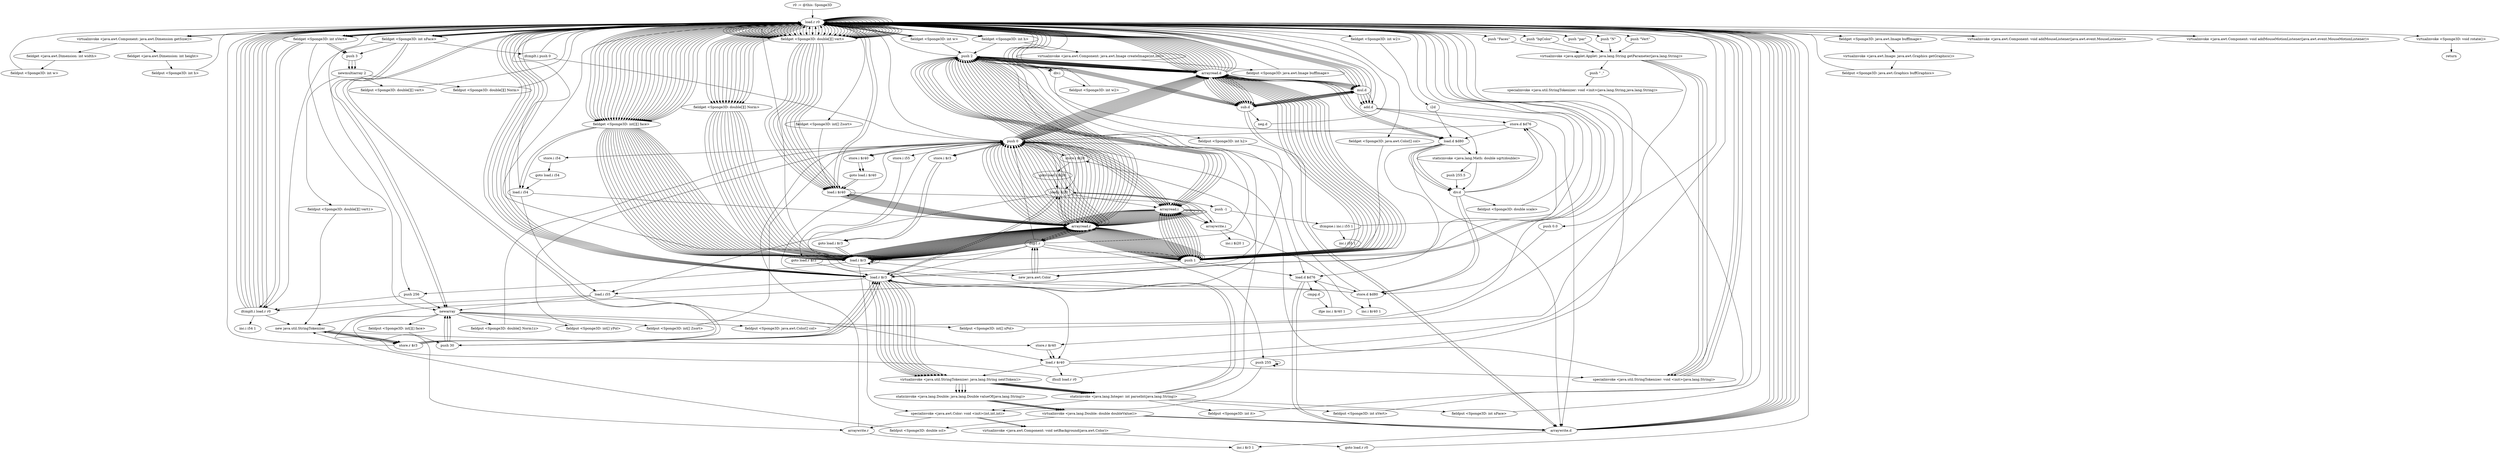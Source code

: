 digraph "" {
    "r0 := @this: Sponge3D"
    "load.r r0"
    "r0 := @this: Sponge3D"->"load.r r0";
    "load.r r0"->"load.r r0";
    "virtualinvoke <java.awt.Component: java.awt.Dimension getSize()>"
    "load.r r0"->"virtualinvoke <java.awt.Component: java.awt.Dimension getSize()>";
    "fieldget <java.awt.Dimension: int width>"
    "virtualinvoke <java.awt.Component: java.awt.Dimension getSize()>"->"fieldget <java.awt.Dimension: int width>";
    "fieldput <Sponge3D: int w>"
    "fieldget <java.awt.Dimension: int width>"->"fieldput <Sponge3D: int w>";
    "fieldput <Sponge3D: int w>"->"load.r r0";
    "load.r r0"->"load.r r0";
    "load.r r0"->"virtualinvoke <java.awt.Component: java.awt.Dimension getSize()>";
    "fieldget <java.awt.Dimension: int height>"
    "virtualinvoke <java.awt.Component: java.awt.Dimension getSize()>"->"fieldget <java.awt.Dimension: int height>";
    "fieldput <Sponge3D: int h>"
    "fieldget <java.awt.Dimension: int height>"->"fieldput <Sponge3D: int h>";
    "fieldput <Sponge3D: int h>"->"load.r r0";
    "load.r r0"->"load.r r0";
    "fieldget <Sponge3D: int w>"
    "load.r r0"->"fieldget <Sponge3D: int w>";
    "push 2"
    "fieldget <Sponge3D: int w>"->"push 2";
    "div.i"
    "push 2"->"div.i";
    "fieldput <Sponge3D: int w2>"
    "div.i"->"fieldput <Sponge3D: int w2>";
    "fieldput <Sponge3D: int w2>"->"load.r r0";
    "load.r r0"->"load.r r0";
    "fieldget <Sponge3D: int h>"
    "load.r r0"->"fieldget <Sponge3D: int h>";
    "fieldget <Sponge3D: int h>"->"push 2";
    "push 2"->"div.i";
    "fieldput <Sponge3D: int h2>"
    "div.i"->"fieldput <Sponge3D: int h2>";
    "new java.util.StringTokenizer"
    "fieldput <Sponge3D: int h2>"->"new java.util.StringTokenizer";
    "store.r $r3"
    "new java.util.StringTokenizer"->"store.r $r3";
    "load.r $r3"
    "store.r $r3"->"load.r $r3";
    "load.r $r3"->"load.r r0";
    "push \"par\""
    "load.r r0"->"push \"par\"";
    "virtualinvoke <java.applet.Applet: java.lang.String getParameter(java.lang.String)>"
    "push \"par\""->"virtualinvoke <java.applet.Applet: java.lang.String getParameter(java.lang.String)>";
    "specialinvoke <java.util.StringTokenizer: void <init>(java.lang.String)>"
    "virtualinvoke <java.applet.Applet: java.lang.String getParameter(java.lang.String)>"->"specialinvoke <java.util.StringTokenizer: void <init>(java.lang.String)>";
    "specialinvoke <java.util.StringTokenizer: void <init>(java.lang.String)>"->"load.r r0";
    "load.r r0"->"load.r $r3";
    "virtualinvoke <java.util.StringTokenizer: java.lang.String nextToken()>"
    "load.r $r3"->"virtualinvoke <java.util.StringTokenizer: java.lang.String nextToken()>";
    "staticinvoke <java.lang.Integer: int parseInt(java.lang.String)>"
    "virtualinvoke <java.util.StringTokenizer: java.lang.String nextToken()>"->"staticinvoke <java.lang.Integer: int parseInt(java.lang.String)>";
    "fieldput <Sponge3D: int it>"
    "staticinvoke <java.lang.Integer: int parseInt(java.lang.String)>"->"fieldput <Sponge3D: int it>";
    "fieldput <Sponge3D: int it>"->"load.r r0";
    "load.r r0"->"load.r $r3";
    "load.r $r3"->"virtualinvoke <java.util.StringTokenizer: java.lang.String nextToken()>";
    "staticinvoke <java.lang.Double: java.lang.Double valueOf(java.lang.String)>"
    "virtualinvoke <java.util.StringTokenizer: java.lang.String nextToken()>"->"staticinvoke <java.lang.Double: java.lang.Double valueOf(java.lang.String)>";
    "virtualinvoke <java.lang.Double: double doubleValue()>"
    "staticinvoke <java.lang.Double: java.lang.Double valueOf(java.lang.String)>"->"virtualinvoke <java.lang.Double: double doubleValue()>";
    "fieldput <Sponge3D: double scl>"
    "virtualinvoke <java.lang.Double: double doubleValue()>"->"fieldput <Sponge3D: double scl>";
    "fieldput <Sponge3D: double scl>"->"new java.util.StringTokenizer";
    "new java.util.StringTokenizer"->"store.r $r3";
    "store.r $r3"->"load.r $r3";
    "load.r $r3"->"load.r r0";
    "push \"N\""
    "load.r r0"->"push \"N\"";
    "push \"N\""->"virtualinvoke <java.applet.Applet: java.lang.String getParameter(java.lang.String)>";
    "virtualinvoke <java.applet.Applet: java.lang.String getParameter(java.lang.String)>"->"specialinvoke <java.util.StringTokenizer: void <init>(java.lang.String)>";
    "specialinvoke <java.util.StringTokenizer: void <init>(java.lang.String)>"->"load.r r0";
    "load.r r0"->"load.r $r3";
    "load.r $r3"->"virtualinvoke <java.util.StringTokenizer: java.lang.String nextToken()>";
    "virtualinvoke <java.util.StringTokenizer: java.lang.String nextToken()>"->"staticinvoke <java.lang.Integer: int parseInt(java.lang.String)>";
    "fieldput <Sponge3D: int nVert>"
    "staticinvoke <java.lang.Integer: int parseInt(java.lang.String)>"->"fieldput <Sponge3D: int nVert>";
    "fieldput <Sponge3D: int nVert>"->"load.r r0";
    "load.r r0"->"load.r $r3";
    "load.r $r3"->"virtualinvoke <java.util.StringTokenizer: java.lang.String nextToken()>";
    "virtualinvoke <java.util.StringTokenizer: java.lang.String nextToken()>"->"staticinvoke <java.lang.Integer: int parseInt(java.lang.String)>";
    "fieldput <Sponge3D: int nFace>"
    "staticinvoke <java.lang.Integer: int parseInt(java.lang.String)>"->"fieldput <Sponge3D: int nFace>";
    "fieldput <Sponge3D: int nFace>"->"load.r r0";
    "load.r r0"->"load.r r0";
    "fieldget <Sponge3D: int nVert>"
    "load.r r0"->"fieldget <Sponge3D: int nVert>";
    "push 3"
    "fieldget <Sponge3D: int nVert>"->"push 3";
    "newmultiarray 2"
    "push 3"->"newmultiarray 2";
    "fieldput <Sponge3D: double[][] vert>"
    "newmultiarray 2"->"fieldput <Sponge3D: double[][] vert>";
    "fieldput <Sponge3D: double[][] vert>"->"load.r r0";
    "load.r r0"->"load.r r0";
    "load.r r0"->"fieldget <Sponge3D: int nVert>";
    "fieldget <Sponge3D: int nVert>"->"push 3";
    "push 3"->"newmultiarray 2";
    "fieldput <Sponge3D: double[][] vert1>"
    "newmultiarray 2"->"fieldput <Sponge3D: double[][] vert1>";
    "fieldput <Sponge3D: double[][] vert1>"->"new java.util.StringTokenizer";
    "new java.util.StringTokenizer"->"store.r $r3";
    "store.r $r3"->"load.r $r3";
    "load.r $r3"->"load.r r0";
    "push \"Vert\""
    "load.r r0"->"push \"Vert\"";
    "push \"Vert\""->"virtualinvoke <java.applet.Applet: java.lang.String getParameter(java.lang.String)>";
    "push \" ,\""
    "virtualinvoke <java.applet.Applet: java.lang.String getParameter(java.lang.String)>"->"push \" ,\"";
    "specialinvoke <java.util.StringTokenizer: void <init>(java.lang.String,java.lang.String)>"
    "push \" ,\""->"specialinvoke <java.util.StringTokenizer: void <init>(java.lang.String,java.lang.String)>";
    "push 0.0"
    "specialinvoke <java.util.StringTokenizer: void <init>(java.lang.String,java.lang.String)>"->"push 0.0";
    "store.d $d80"
    "push 0.0"->"store.d $d80";
    "push 0"
    "store.d $d80"->"push 0";
    "store.i $r40"
    "push 0"->"store.i $r40";
    "goto load.i $r40"
    "store.i $r40"->"goto load.i $r40";
    "load.i $r40"
    "goto load.i $r40"->"load.i $r40";
    "load.i $r40"->"load.r r0";
    "load.r r0"->"fieldget <Sponge3D: int nVert>";
    "ifcmplt.i load.r r0"
    "fieldget <Sponge3D: int nVert>"->"ifcmplt.i load.r r0";
    "ifcmplt.i load.r r0"->"load.r r0";
    "load.r r0"->"load.r r0";
    "fieldget <Sponge3D: int w2>"
    "load.r r0"->"fieldget <Sponge3D: int w2>";
    "i2d"
    "fieldget <Sponge3D: int w2>"->"i2d";
    "load.d $d80"
    "i2d"->"load.d $d80";
    "staticinvoke <java.lang.Math: double sqrt(double)>"
    "load.d $d80"->"staticinvoke <java.lang.Math: double sqrt(double)>";
    "div.d"
    "staticinvoke <java.lang.Math: double sqrt(double)>"->"div.d";
    "fieldput <Sponge3D: double scale>"
    "div.d"->"fieldput <Sponge3D: double scale>";
    "fieldput <Sponge3D: double scale>"->"load.r r0";
    "load.r r0"->"load.r r0";
    "fieldget <Sponge3D: int nFace>"
    "load.r r0"->"fieldget <Sponge3D: int nFace>";
    "newarray"
    "fieldget <Sponge3D: int nFace>"->"newarray";
    "fieldput <Sponge3D: int[][] face>"
    "newarray"->"fieldput <Sponge3D: int[][] face>";
    "push 30"
    "fieldput <Sponge3D: int[][] face>"->"push 30";
    "push 30"->"newarray";
    "newarray"->"store.r $r3";
    "store.r $r3"->"load.r r0";
    "load.r r0"->"load.r r0";
    "load.r r0"->"fieldget <Sponge3D: int nVert>";
    "fieldget <Sponge3D: int nVert>"->"newarray";
    "fieldput <Sponge3D: int[] Zsort>"
    "newarray"->"fieldput <Sponge3D: int[] Zsort>";
    "fieldput <Sponge3D: int[] Zsort>"->"push 0";
    "push 0"->"store.i $r40";
    "store.i $r40"->"goto load.i $r40";
    "goto load.i $r40"->"load.i $r40";
    "load.i $r40"->"load.r r0";
    "load.r r0"->"fieldget <Sponge3D: int nVert>";
    "fieldget <Sponge3D: int nVert>"->"ifcmplt.i load.r r0";
    "ifcmplt.i load.r r0"->"new java.util.StringTokenizer";
    "store.r $r40"
    "new java.util.StringTokenizer"->"store.r $r40";
    "load.r $r40"
    "store.r $r40"->"load.r $r40";
    "load.r $r40"->"load.r r0";
    "push \"Faces\""
    "load.r r0"->"push \"Faces\"";
    "push \"Faces\""->"virtualinvoke <java.applet.Applet: java.lang.String getParameter(java.lang.String)>";
    "virtualinvoke <java.applet.Applet: java.lang.String getParameter(java.lang.String)>"->"specialinvoke <java.util.StringTokenizer: void <init>(java.lang.String)>";
    "specialinvoke <java.util.StringTokenizer: void <init>(java.lang.String)>"->"push 0";
    "store.i i54"
    "push 0"->"store.i i54";
    "goto load.i i54"
    "store.i i54"->"goto load.i i54";
    "load.i i54"
    "goto load.i i54"->"load.i i54";
    "load.i i54"->"load.r r0";
    "load.r r0"->"fieldget <Sponge3D: int nFace>";
    "ifcmplt.i push 0"
    "fieldget <Sponge3D: int nFace>"->"ifcmplt.i push 0";
    "ifcmplt.i push 0"->"load.r r0";
    "load.r r0"->"load.r r0";
    "load.r r0"->"load.r r0";
    "load.r r0"->"fieldget <Sponge3D: int w>";
    "fieldget <Sponge3D: int w>"->"load.r r0";
    "load.r r0"->"fieldget <Sponge3D: int h>";
    "virtualinvoke <java.awt.Component: java.awt.Image createImage(int,int)>"
    "fieldget <Sponge3D: int h>"->"virtualinvoke <java.awt.Component: java.awt.Image createImage(int,int)>";
    "fieldput <Sponge3D: java.awt.Image buffImage>"
    "virtualinvoke <java.awt.Component: java.awt.Image createImage(int,int)>"->"fieldput <Sponge3D: java.awt.Image buffImage>";
    "fieldput <Sponge3D: java.awt.Image buffImage>"->"load.r r0";
    "load.r r0"->"load.r r0";
    "fieldget <Sponge3D: java.awt.Image buffImage>"
    "load.r r0"->"fieldget <Sponge3D: java.awt.Image buffImage>";
    "virtualinvoke <java.awt.Image: java.awt.Graphics getGraphics()>"
    "fieldget <Sponge3D: java.awt.Image buffImage>"->"virtualinvoke <java.awt.Image: java.awt.Graphics getGraphics()>";
    "fieldput <Sponge3D: java.awt.Graphics buffGraphics>"
    "virtualinvoke <java.awt.Image: java.awt.Graphics getGraphics()>"->"fieldput <Sponge3D: java.awt.Graphics buffGraphics>";
    "fieldput <Sponge3D: java.awt.Graphics buffGraphics>"->"load.r r0";
    "push 256"
    "load.r r0"->"push 256";
    "push 256"->"newarray";
    "fieldput <Sponge3D: java.awt.Color[] col>"
    "newarray"->"fieldput <Sponge3D: java.awt.Color[] col>";
    "fieldput <Sponge3D: java.awt.Color[] col>"->"load.r r0";
    "load.r r0"->"load.r r0";
    "load.r r0"->"fieldget <Sponge3D: int nFace>";
    "fieldget <Sponge3D: int nFace>"->"push 3";
    "push 3"->"newmultiarray 2";
    "fieldput <Sponge3D: double[][] Norm>"
    "newmultiarray 2"->"fieldput <Sponge3D: double[][] Norm>";
    "fieldput <Sponge3D: double[][] Norm>"->"load.r r0";
    "load.r r0"->"load.r r0";
    "load.r r0"->"fieldget <Sponge3D: int nFace>";
    "fieldget <Sponge3D: int nFace>"->"newarray";
    "fieldput <Sponge3D: double[] Norm1z>"
    "newarray"->"fieldput <Sponge3D: double[] Norm1z>";
    "fieldput <Sponge3D: double[] Norm1z>"->"push 0";
    "store.i $r3"
    "push 0"->"store.i $r3";
    "goto load.i $r3"
    "store.i $r3"->"goto load.i $r3";
    "load.i $r3"
    "goto load.i $r3"->"load.i $r3";
    "load.i $r3"->"load.r r0";
    "load.r r0"->"fieldget <Sponge3D: int nFace>";
    "fieldget <Sponge3D: int nFace>"->"ifcmplt.i load.r r0";
    "ifcmplt.i load.r r0"->"load.r r0";
    "load.r r0"->"push 30";
    "push 30"->"newarray";
    "fieldput <Sponge3D: int[] xPol>"
    "newarray"->"fieldput <Sponge3D: int[] xPol>";
    "fieldput <Sponge3D: int[] xPol>"->"load.r r0";
    "load.r r0"->"push 30";
    "push 30"->"newarray";
    "fieldput <Sponge3D: int[] yPol>"
    "newarray"->"fieldput <Sponge3D: int[] yPol>";
    "fieldput <Sponge3D: int[] yPol>"->"push 0";
    "push 0"->"store.i $r3";
    "store.i $r3"->"goto load.i $r3";
    "goto load.i $r3"->"load.i $r3";
    "load.i $r3"->"push 256";
    "push 256"->"ifcmplt.i load.r r0";
    "ifcmplt.i load.r r0"->"load.r r0";
    "push \"bgColor\""
    "load.r r0"->"push \"bgColor\"";
    "push \"bgColor\""->"virtualinvoke <java.applet.Applet: java.lang.String getParameter(java.lang.String)>";
    "virtualinvoke <java.applet.Applet: java.lang.String getParameter(java.lang.String)>"->"store.r $r40";
    "store.r $r40"->"load.r $r40";
    "ifnull load.r r0"
    "load.r $r40"->"ifnull load.r r0";
    "ifnull load.r r0"->"new java.util.StringTokenizer";
    "new java.util.StringTokenizer"->"store.r $r3";
    "store.r $r3"->"load.r $r3";
    "load.r $r3"->"load.r $r40";
    "load.r $r40"->"specialinvoke <java.util.StringTokenizer: void <init>(java.lang.String)>";
    "specialinvoke <java.util.StringTokenizer: void <init>(java.lang.String)>"->"load.r r0";
    "new java.awt.Color"
    "load.r r0"->"new java.awt.Color";
    "dup1.r"
    "new java.awt.Color"->"dup1.r";
    "dup1.r"->"load.r $r3";
    "load.r $r3"->"virtualinvoke <java.util.StringTokenizer: java.lang.String nextToken()>";
    "virtualinvoke <java.util.StringTokenizer: java.lang.String nextToken()>"->"staticinvoke <java.lang.Integer: int parseInt(java.lang.String)>";
    "staticinvoke <java.lang.Integer: int parseInt(java.lang.String)>"->"load.r $r3";
    "load.r $r3"->"virtualinvoke <java.util.StringTokenizer: java.lang.String nextToken()>";
    "virtualinvoke <java.util.StringTokenizer: java.lang.String nextToken()>"->"staticinvoke <java.lang.Integer: int parseInt(java.lang.String)>";
    "staticinvoke <java.lang.Integer: int parseInt(java.lang.String)>"->"load.r $r3";
    "load.r $r3"->"virtualinvoke <java.util.StringTokenizer: java.lang.String nextToken()>";
    "virtualinvoke <java.util.StringTokenizer: java.lang.String nextToken()>"->"staticinvoke <java.lang.Integer: int parseInt(java.lang.String)>";
    "specialinvoke <java.awt.Color: void <init>(int,int,int)>"
    "staticinvoke <java.lang.Integer: int parseInt(java.lang.String)>"->"specialinvoke <java.awt.Color: void <init>(int,int,int)>";
    "virtualinvoke <java.awt.Component: void setBackground(java.awt.Color)>"
    "specialinvoke <java.awt.Color: void <init>(int,int,int)>"->"virtualinvoke <java.awt.Component: void setBackground(java.awt.Color)>";
    "goto load.r r0"
    "virtualinvoke <java.awt.Component: void setBackground(java.awt.Color)>"->"goto load.r r0";
    "goto load.r r0"->"load.r r0";
    "load.r r0"->"load.r r0";
    "virtualinvoke <java.awt.Component: void addMouseListener(java.awt.event.MouseListener)>"
    "load.r r0"->"virtualinvoke <java.awt.Component: void addMouseListener(java.awt.event.MouseListener)>";
    "virtualinvoke <java.awt.Component: void addMouseListener(java.awt.event.MouseListener)>"->"load.r r0";
    "load.r r0"->"load.r r0";
    "virtualinvoke <java.awt.Component: void addMouseMotionListener(java.awt.event.MouseMotionListener)>"
    "load.r r0"->"virtualinvoke <java.awt.Component: void addMouseMotionListener(java.awt.event.MouseMotionListener)>";
    "virtualinvoke <java.awt.Component: void addMouseMotionListener(java.awt.event.MouseMotionListener)>"->"load.r r0";
    "virtualinvoke <Sponge3D: void rotate()>"
    "load.r r0"->"virtualinvoke <Sponge3D: void rotate()>";
    "return"
    "virtualinvoke <Sponge3D: void rotate()>"->"return";
    "ifnull load.r r0"->"load.r r0";
    "load.r r0"->"new java.awt.Color";
    "new java.awt.Color"->"dup1.r";
    "push 255"
    "dup1.r"->"push 255";
    "push 255"->"push 255";
    "push 255"->"push 255";
    "push 255"->"specialinvoke <java.awt.Color: void <init>(int,int,int)>";
    "specialinvoke <java.awt.Color: void <init>(int,int,int)>"->"virtualinvoke <java.awt.Component: void setBackground(java.awt.Color)>";
    "ifcmplt.i load.r r0"->"load.r r0";
    "fieldget <Sponge3D: java.awt.Color[] col>"
    "load.r r0"->"fieldget <Sponge3D: java.awt.Color[] col>";
    "fieldget <Sponge3D: java.awt.Color[] col>"->"load.i $r3";
    "load.i $r3"->"new java.awt.Color";
    "new java.awt.Color"->"dup1.r";
    "dup1.r"->"load.i $r3";
    "load.i $r3"->"load.i $r3";
    "load.i $r3"->"load.i $r3";
    "load.i $r3"->"specialinvoke <java.awt.Color: void <init>(int,int,int)>";
    "arraywrite.r"
    "specialinvoke <java.awt.Color: void <init>(int,int,int)>"->"arraywrite.r";
    "inc.i $r3 1"
    "arraywrite.r"->"inc.i $r3 1";
    "ifcmplt.i load.r r0"->"load.r r0";
    "fieldget <Sponge3D: double[][] Norm>"
    "load.r r0"->"fieldget <Sponge3D: double[][] Norm>";
    "fieldget <Sponge3D: double[][] Norm>"->"load.i $r3";
    "arrayread.r"
    "load.i $r3"->"arrayread.r";
    "arrayread.r"->"push 0";
    "push 0"->"load.r r0";
    "fieldget <Sponge3D: double[][] vert>"
    "load.r r0"->"fieldget <Sponge3D: double[][] vert>";
    "fieldget <Sponge3D: double[][] vert>"->"load.r r0";
    "fieldget <Sponge3D: int[][] face>"
    "load.r r0"->"fieldget <Sponge3D: int[][] face>";
    "fieldget <Sponge3D: int[][] face>"->"load.i $r3";
    "load.i $r3"->"arrayread.r";
    "push 1"
    "arrayread.r"->"push 1";
    "arrayread.i"
    "push 1"->"arrayread.i";
    "arrayread.i"->"arrayread.r";
    "arrayread.r"->"push 1";
    "arrayread.d"
    "push 1"->"arrayread.d";
    "arrayread.d"->"load.r r0";
    "load.r r0"->"fieldget <Sponge3D: double[][] vert>";
    "fieldget <Sponge3D: double[][] vert>"->"load.r r0";
    "load.r r0"->"fieldget <Sponge3D: int[][] face>";
    "fieldget <Sponge3D: int[][] face>"->"load.i $r3";
    "load.i $r3"->"arrayread.r";
    "arrayread.r"->"push 0";
    "push 0"->"arrayread.i";
    "arrayread.i"->"arrayread.r";
    "arrayread.r"->"push 1";
    "push 1"->"arrayread.d";
    "sub.d"
    "arrayread.d"->"sub.d";
    "sub.d"->"load.r r0";
    "load.r r0"->"fieldget <Sponge3D: double[][] vert>";
    "fieldget <Sponge3D: double[][] vert>"->"load.r r0";
    "load.r r0"->"fieldget <Sponge3D: int[][] face>";
    "fieldget <Sponge3D: int[][] face>"->"load.i $r3";
    "load.i $r3"->"arrayread.r";
    "arrayread.r"->"push 2";
    "push 2"->"arrayread.i";
    "arrayread.i"->"arrayread.r";
    "arrayread.r"->"push 2";
    "push 2"->"arrayread.d";
    "arrayread.d"->"load.r r0";
    "load.r r0"->"fieldget <Sponge3D: double[][] vert>";
    "fieldget <Sponge3D: double[][] vert>"->"load.r r0";
    "load.r r0"->"fieldget <Sponge3D: int[][] face>";
    "fieldget <Sponge3D: int[][] face>"->"load.i $r3";
    "load.i $r3"->"arrayread.r";
    "arrayread.r"->"push 1";
    "push 1"->"arrayread.i";
    "arrayread.i"->"arrayread.r";
    "arrayread.r"->"push 2";
    "push 2"->"arrayread.d";
    "arrayread.d"->"sub.d";
    "mul.d"
    "sub.d"->"mul.d";
    "mul.d"->"load.r r0";
    "load.r r0"->"fieldget <Sponge3D: double[][] vert>";
    "fieldget <Sponge3D: double[][] vert>"->"load.r r0";
    "load.r r0"->"fieldget <Sponge3D: int[][] face>";
    "fieldget <Sponge3D: int[][] face>"->"load.i $r3";
    "load.i $r3"->"arrayread.r";
    "arrayread.r"->"push 2";
    "push 2"->"arrayread.i";
    "arrayread.i"->"arrayread.r";
    "arrayread.r"->"push 1";
    "push 1"->"arrayread.d";
    "arrayread.d"->"load.r r0";
    "load.r r0"->"fieldget <Sponge3D: double[][] vert>";
    "fieldget <Sponge3D: double[][] vert>"->"load.r r0";
    "load.r r0"->"fieldget <Sponge3D: int[][] face>";
    "fieldget <Sponge3D: int[][] face>"->"load.i $r3";
    "load.i $r3"->"arrayread.r";
    "arrayread.r"->"push 1";
    "push 1"->"arrayread.i";
    "arrayread.i"->"arrayread.r";
    "arrayread.r"->"push 1";
    "push 1"->"arrayread.d";
    "arrayread.d"->"sub.d";
    "sub.d"->"load.r r0";
    "load.r r0"->"fieldget <Sponge3D: double[][] vert>";
    "fieldget <Sponge3D: double[][] vert>"->"load.r r0";
    "load.r r0"->"fieldget <Sponge3D: int[][] face>";
    "fieldget <Sponge3D: int[][] face>"->"load.i $r3";
    "load.i $r3"->"arrayread.r";
    "arrayread.r"->"push 1";
    "push 1"->"arrayread.i";
    "arrayread.i"->"arrayread.r";
    "arrayread.r"->"push 2";
    "push 2"->"arrayread.d";
    "arrayread.d"->"load.r r0";
    "load.r r0"->"fieldget <Sponge3D: double[][] vert>";
    "fieldget <Sponge3D: double[][] vert>"->"load.r r0";
    "load.r r0"->"fieldget <Sponge3D: int[][] face>";
    "fieldget <Sponge3D: int[][] face>"->"load.i $r3";
    "load.i $r3"->"arrayread.r";
    "arrayread.r"->"push 0";
    "push 0"->"arrayread.i";
    "arrayread.i"->"arrayread.r";
    "arrayread.r"->"push 2";
    "push 2"->"arrayread.d";
    "arrayread.d"->"sub.d";
    "sub.d"->"mul.d";
    "mul.d"->"sub.d";
    "arraywrite.d"
    "sub.d"->"arraywrite.d";
    "arraywrite.d"->"load.r r0";
    "load.r r0"->"fieldget <Sponge3D: double[][] Norm>";
    "fieldget <Sponge3D: double[][] Norm>"->"load.i $r3";
    "load.i $r3"->"arrayread.r";
    "arrayread.r"->"push 1";
    "push 1"->"load.r r0";
    "load.r r0"->"fieldget <Sponge3D: double[][] vert>";
    "fieldget <Sponge3D: double[][] vert>"->"load.r r0";
    "load.r r0"->"fieldget <Sponge3D: int[][] face>";
    "fieldget <Sponge3D: int[][] face>"->"load.i $r3";
    "load.i $r3"->"arrayread.r";
    "arrayread.r"->"push 1";
    "push 1"->"arrayread.i";
    "arrayread.i"->"arrayread.r";
    "arrayread.r"->"push 0";
    "push 0"->"arrayread.d";
    "arrayread.d"->"load.r r0";
    "load.r r0"->"fieldget <Sponge3D: double[][] vert>";
    "fieldget <Sponge3D: double[][] vert>"->"load.r r0";
    "load.r r0"->"fieldget <Sponge3D: int[][] face>";
    "fieldget <Sponge3D: int[][] face>"->"load.i $r3";
    "load.i $r3"->"arrayread.r";
    "arrayread.r"->"push 0";
    "push 0"->"arrayread.i";
    "arrayread.i"->"arrayread.r";
    "arrayread.r"->"push 0";
    "push 0"->"arrayread.d";
    "arrayread.d"->"sub.d";
    "neg.d"
    "sub.d"->"neg.d";
    "neg.d"->"load.r r0";
    "load.r r0"->"fieldget <Sponge3D: double[][] vert>";
    "fieldget <Sponge3D: double[][] vert>"->"load.r r0";
    "load.r r0"->"fieldget <Sponge3D: int[][] face>";
    "fieldget <Sponge3D: int[][] face>"->"load.i $r3";
    "load.i $r3"->"arrayread.r";
    "arrayread.r"->"push 2";
    "push 2"->"arrayread.i";
    "arrayread.i"->"arrayread.r";
    "arrayread.r"->"push 2";
    "push 2"->"arrayread.d";
    "arrayread.d"->"load.r r0";
    "load.r r0"->"fieldget <Sponge3D: double[][] vert>";
    "fieldget <Sponge3D: double[][] vert>"->"load.r r0";
    "load.r r0"->"fieldget <Sponge3D: int[][] face>";
    "fieldget <Sponge3D: int[][] face>"->"load.i $r3";
    "load.i $r3"->"arrayread.r";
    "arrayread.r"->"push 1";
    "push 1"->"arrayread.i";
    "arrayread.i"->"arrayread.r";
    "arrayread.r"->"push 2";
    "push 2"->"arrayread.d";
    "arrayread.d"->"sub.d";
    "sub.d"->"mul.d";
    "mul.d"->"load.r r0";
    "load.r r0"->"fieldget <Sponge3D: double[][] vert>";
    "fieldget <Sponge3D: double[][] vert>"->"load.r r0";
    "load.r r0"->"fieldget <Sponge3D: int[][] face>";
    "fieldget <Sponge3D: int[][] face>"->"load.i $r3";
    "load.i $r3"->"arrayread.r";
    "arrayread.r"->"push 2";
    "push 2"->"arrayread.i";
    "arrayread.i"->"arrayread.r";
    "arrayread.r"->"push 0";
    "push 0"->"arrayread.d";
    "arrayread.d"->"load.r r0";
    "load.r r0"->"fieldget <Sponge3D: double[][] vert>";
    "fieldget <Sponge3D: double[][] vert>"->"load.r r0";
    "load.r r0"->"fieldget <Sponge3D: int[][] face>";
    "fieldget <Sponge3D: int[][] face>"->"load.i $r3";
    "load.i $r3"->"arrayread.r";
    "arrayread.r"->"push 1";
    "push 1"->"arrayread.i";
    "arrayread.i"->"arrayread.r";
    "arrayread.r"->"push 0";
    "push 0"->"arrayread.d";
    "arrayread.d"->"sub.d";
    "sub.d"->"load.r r0";
    "load.r r0"->"fieldget <Sponge3D: double[][] vert>";
    "fieldget <Sponge3D: double[][] vert>"->"load.r r0";
    "load.r r0"->"fieldget <Sponge3D: int[][] face>";
    "fieldget <Sponge3D: int[][] face>"->"load.i $r3";
    "load.i $r3"->"arrayread.r";
    "arrayread.r"->"push 1";
    "push 1"->"arrayread.i";
    "arrayread.i"->"arrayread.r";
    "arrayread.r"->"push 2";
    "push 2"->"arrayread.d";
    "arrayread.d"->"load.r r0";
    "load.r r0"->"fieldget <Sponge3D: double[][] vert>";
    "fieldget <Sponge3D: double[][] vert>"->"load.r r0";
    "load.r r0"->"fieldget <Sponge3D: int[][] face>";
    "fieldget <Sponge3D: int[][] face>"->"load.i $r3";
    "load.i $r3"->"arrayread.r";
    "arrayread.r"->"push 0";
    "push 0"->"arrayread.i";
    "arrayread.i"->"arrayread.r";
    "arrayread.r"->"push 2";
    "push 2"->"arrayread.d";
    "arrayread.d"->"sub.d";
    "sub.d"->"mul.d";
    "add.d"
    "mul.d"->"add.d";
    "add.d"->"arraywrite.d";
    "arraywrite.d"->"load.r r0";
    "load.r r0"->"fieldget <Sponge3D: double[][] Norm>";
    "fieldget <Sponge3D: double[][] Norm>"->"load.i $r3";
    "load.i $r3"->"arrayread.r";
    "arrayread.r"->"push 2";
    "push 2"->"load.r r0";
    "load.r r0"->"fieldget <Sponge3D: double[][] vert>";
    "fieldget <Sponge3D: double[][] vert>"->"load.r r0";
    "load.r r0"->"fieldget <Sponge3D: int[][] face>";
    "fieldget <Sponge3D: int[][] face>"->"load.i $r3";
    "load.i $r3"->"arrayread.r";
    "arrayread.r"->"push 1";
    "push 1"->"arrayread.i";
    "arrayread.i"->"arrayread.r";
    "arrayread.r"->"push 0";
    "push 0"->"arrayread.d";
    "arrayread.d"->"load.r r0";
    "load.r r0"->"fieldget <Sponge3D: double[][] vert>";
    "fieldget <Sponge3D: double[][] vert>"->"load.r r0";
    "load.r r0"->"fieldget <Sponge3D: int[][] face>";
    "fieldget <Sponge3D: int[][] face>"->"load.i $r3";
    "load.i $r3"->"arrayread.r";
    "arrayread.r"->"push 0";
    "push 0"->"arrayread.i";
    "arrayread.i"->"arrayread.r";
    "arrayread.r"->"push 0";
    "push 0"->"arrayread.d";
    "arrayread.d"->"sub.d";
    "sub.d"->"load.r r0";
    "load.r r0"->"fieldget <Sponge3D: double[][] vert>";
    "fieldget <Sponge3D: double[][] vert>"->"load.r r0";
    "load.r r0"->"fieldget <Sponge3D: int[][] face>";
    "fieldget <Sponge3D: int[][] face>"->"load.i $r3";
    "load.i $r3"->"arrayread.r";
    "arrayread.r"->"push 2";
    "push 2"->"arrayread.i";
    "arrayread.i"->"arrayread.r";
    "arrayread.r"->"push 1";
    "push 1"->"arrayread.d";
    "arrayread.d"->"load.r r0";
    "load.r r0"->"fieldget <Sponge3D: double[][] vert>";
    "fieldget <Sponge3D: double[][] vert>"->"load.r r0";
    "load.r r0"->"fieldget <Sponge3D: int[][] face>";
    "fieldget <Sponge3D: int[][] face>"->"load.i $r3";
    "load.i $r3"->"arrayread.r";
    "arrayread.r"->"push 1";
    "push 1"->"arrayread.i";
    "arrayread.i"->"arrayread.r";
    "arrayread.r"->"push 1";
    "push 1"->"arrayread.d";
    "arrayread.d"->"sub.d";
    "sub.d"->"mul.d";
    "mul.d"->"load.r r0";
    "load.r r0"->"fieldget <Sponge3D: double[][] vert>";
    "fieldget <Sponge3D: double[][] vert>"->"load.r r0";
    "load.r r0"->"fieldget <Sponge3D: int[][] face>";
    "fieldget <Sponge3D: int[][] face>"->"load.i $r3";
    "load.i $r3"->"arrayread.r";
    "arrayread.r"->"push 2";
    "push 2"->"arrayread.i";
    "arrayread.i"->"arrayread.r";
    "arrayread.r"->"push 0";
    "push 0"->"arrayread.d";
    "arrayread.d"->"load.r r0";
    "load.r r0"->"fieldget <Sponge3D: double[][] vert>";
    "fieldget <Sponge3D: double[][] vert>"->"load.r r0";
    "load.r r0"->"fieldget <Sponge3D: int[][] face>";
    "fieldget <Sponge3D: int[][] face>"->"load.i $r3";
    "load.i $r3"->"arrayread.r";
    "arrayread.r"->"push 1";
    "push 1"->"arrayread.i";
    "arrayread.i"->"arrayread.r";
    "arrayread.r"->"push 0";
    "push 0"->"arrayread.d";
    "arrayread.d"->"sub.d";
    "sub.d"->"load.r r0";
    "load.r r0"->"fieldget <Sponge3D: double[][] vert>";
    "fieldget <Sponge3D: double[][] vert>"->"load.r r0";
    "load.r r0"->"fieldget <Sponge3D: int[][] face>";
    "fieldget <Sponge3D: int[][] face>"->"load.i $r3";
    "load.i $r3"->"arrayread.r";
    "arrayread.r"->"push 1";
    "push 1"->"arrayread.i";
    "arrayread.i"->"arrayread.r";
    "arrayread.r"->"push 1";
    "push 1"->"arrayread.d";
    "arrayread.d"->"load.r r0";
    "load.r r0"->"fieldget <Sponge3D: double[][] vert>";
    "fieldget <Sponge3D: double[][] vert>"->"load.r r0";
    "load.r r0"->"fieldget <Sponge3D: int[][] face>";
    "fieldget <Sponge3D: int[][] face>"->"load.i $r3";
    "load.i $r3"->"arrayread.r";
    "arrayread.r"->"push 0";
    "push 0"->"arrayread.i";
    "arrayread.i"->"arrayread.r";
    "arrayread.r"->"push 1";
    "push 1"->"arrayread.d";
    "arrayread.d"->"sub.d";
    "sub.d"->"mul.d";
    "mul.d"->"sub.d";
    "sub.d"->"arraywrite.d";
    "arraywrite.d"->"load.r r0";
    "load.r r0"->"fieldget <Sponge3D: double[][] Norm>";
    "fieldget <Sponge3D: double[][] Norm>"->"load.i $r3";
    "load.i $r3"->"arrayread.r";
    "arrayread.r"->"push 0";
    "push 0"->"arrayread.d";
    "arrayread.d"->"load.r r0";
    "load.r r0"->"fieldget <Sponge3D: double[][] Norm>";
    "fieldget <Sponge3D: double[][] Norm>"->"load.i $r3";
    "load.i $r3"->"arrayread.r";
    "arrayread.r"->"push 0";
    "push 0"->"arrayread.d";
    "arrayread.d"->"mul.d";
    "mul.d"->"load.r r0";
    "load.r r0"->"fieldget <Sponge3D: double[][] Norm>";
    "fieldget <Sponge3D: double[][] Norm>"->"load.i $r3";
    "load.i $r3"->"arrayread.r";
    "arrayread.r"->"push 1";
    "push 1"->"arrayread.d";
    "arrayread.d"->"load.r r0";
    "load.r r0"->"fieldget <Sponge3D: double[][] Norm>";
    "fieldget <Sponge3D: double[][] Norm>"->"load.i $r3";
    "load.i $r3"->"arrayread.r";
    "arrayread.r"->"push 1";
    "push 1"->"arrayread.d";
    "arrayread.d"->"mul.d";
    "mul.d"->"add.d";
    "add.d"->"load.r r0";
    "load.r r0"->"fieldget <Sponge3D: double[][] Norm>";
    "fieldget <Sponge3D: double[][] Norm>"->"load.i $r3";
    "load.i $r3"->"arrayread.r";
    "arrayread.r"->"push 2";
    "push 2"->"arrayread.d";
    "arrayread.d"->"load.r r0";
    "load.r r0"->"fieldget <Sponge3D: double[][] Norm>";
    "fieldget <Sponge3D: double[][] Norm>"->"load.i $r3";
    "load.i $r3"->"arrayread.r";
    "arrayread.r"->"push 2";
    "push 2"->"arrayread.d";
    "arrayread.d"->"mul.d";
    "mul.d"->"add.d";
    "add.d"->"staticinvoke <java.lang.Math: double sqrt(double)>";
    "push 255.5"
    "staticinvoke <java.lang.Math: double sqrt(double)>"->"push 255.5";
    "push 255.5"->"div.d";
    "div.d"->"store.d $d80";
    "store.d $d80"->"load.r r0";
    "load.r r0"->"fieldget <Sponge3D: double[][] Norm>";
    "fieldget <Sponge3D: double[][] Norm>"->"load.i $r3";
    "load.i $r3"->"arrayread.r";
    "arrayread.r"->"dup1.r";
    "dup1.r"->"push 0";
    "push 0"->"arrayread.d";
    "arrayread.d"->"load.d $d80";
    "load.d $d80"->"div.d";
    "store.d $d76"
    "div.d"->"store.d $d76";
    "store.d $d76"->"push 0";
    "load.d $d76"
    "push 0"->"load.d $d76";
    "load.d $d76"->"arraywrite.d";
    "arraywrite.d"->"load.r r0";
    "load.r r0"->"fieldget <Sponge3D: double[][] Norm>";
    "fieldget <Sponge3D: double[][] Norm>"->"load.i $r3";
    "load.i $r3"->"arrayread.r";
    "arrayread.r"->"dup1.r";
    "dup1.r"->"push 1";
    "push 1"->"arrayread.d";
    "arrayread.d"->"load.d $d80";
    "load.d $d80"->"div.d";
    "div.d"->"store.d $d76";
    "store.d $d76"->"push 1";
    "push 1"->"load.d $d76";
    "load.d $d76"->"arraywrite.d";
    "arraywrite.d"->"load.r r0";
    "load.r r0"->"fieldget <Sponge3D: double[][] Norm>";
    "fieldget <Sponge3D: double[][] Norm>"->"load.i $r3";
    "load.i $r3"->"arrayread.r";
    "arrayread.r"->"dup1.r";
    "dup1.r"->"push 2";
    "push 2"->"arrayread.d";
    "arrayread.d"->"load.d $d80";
    "load.d $d80"->"div.d";
    "div.d"->"store.d $d80";
    "store.d $d80"->"push 2";
    "push 2"->"load.d $d80";
    "load.d $d80"->"arraywrite.d";
    "arraywrite.d"->"inc.i $r3 1";
    "ifcmplt.i push 0"->"push 0";
    "store.i i55"
    "push 0"->"store.i i55";
    "goto load.r $r3"
    "store.i i55"->"goto load.r $r3";
    "goto load.r $r3"->"load.r $r3";
    "load.i i55"
    "load.r $r3"->"load.i i55";
    "load.i i55"->"load.r $r40";
    "load.r $r40"->"virtualinvoke <java.util.StringTokenizer: java.lang.String nextToken()>";
    "virtualinvoke <java.util.StringTokenizer: java.lang.String nextToken()>"->"staticinvoke <java.lang.Integer: int parseInt(java.lang.String)>";
    "store.i $i20"
    "staticinvoke <java.lang.Integer: int parseInt(java.lang.String)>"->"store.i $i20";
    "load.i $i20"
    "store.i $i20"->"load.i $i20";
    "arraywrite.i"
    "load.i $i20"->"arraywrite.i";
    "arraywrite.i"->"load.i $i20";
    "push -1"
    "load.i $i20"->"push -1";
    "ifcmpne.i inc.i i55 1"
    "push -1"->"ifcmpne.i inc.i i55 1";
    "ifcmpne.i inc.i i55 1"->"load.r r0";
    "load.r r0"->"fieldget <Sponge3D: int[][] face>";
    "fieldget <Sponge3D: int[][] face>"->"load.i i54";
    "load.i i54"->"load.i i55";
    "load.i i55"->"newarray";
    "newarray"->"arraywrite.r";
    "arraywrite.r"->"push 0";
    "push 0"->"store.i $i20";
    "goto load.i $i20"
    "store.i $i20"->"goto load.i $i20";
    "goto load.i $i20"->"load.i $i20";
    "load.i $i20"->"load.i i55";
    "load.i i55"->"ifcmplt.i load.r r0";
    "inc.i i54 1"
    "ifcmplt.i load.r r0"->"inc.i i54 1";
    "ifcmplt.i load.r r0"->"load.r r0";
    "load.r r0"->"fieldget <Sponge3D: int[][] face>";
    "fieldget <Sponge3D: int[][] face>"->"load.i i54";
    "load.i i54"->"arrayread.r";
    "arrayread.r"->"load.i $i20";
    "load.i $i20"->"load.r $r3";
    "load.r $r3"->"load.i $i20";
    "load.i $i20"->"arrayread.i";
    "arrayread.i"->"arraywrite.i";
    "inc.i $i20 1"
    "arraywrite.i"->"inc.i $i20 1";
    "inc.i i55 1"
    "ifcmpne.i inc.i i55 1"->"inc.i i55 1";
    "ifcmplt.i load.r r0"->"load.r r0";
    "fieldget <Sponge3D: int[] Zsort>"
    "load.r r0"->"fieldget <Sponge3D: int[] Zsort>";
    "fieldget <Sponge3D: int[] Zsort>"->"load.i $r40";
    "load.i $r40"->"load.i $r40";
    "load.i $r40"->"arraywrite.i";
    "inc.i $r40 1"
    "arraywrite.i"->"inc.i $r40 1";
    "ifcmplt.i load.r r0"->"load.r r0";
    "load.r r0"->"fieldget <Sponge3D: double[][] vert>";
    "fieldget <Sponge3D: double[][] vert>"->"load.i $r40";
    "load.i $r40"->"arrayread.r";
    "arrayread.r"->"push 0";
    "push 0"->"load.r $r3";
    "load.r $r3"->"virtualinvoke <java.util.StringTokenizer: java.lang.String nextToken()>";
    "virtualinvoke <java.util.StringTokenizer: java.lang.String nextToken()>"->"staticinvoke <java.lang.Double: java.lang.Double valueOf(java.lang.String)>";
    "staticinvoke <java.lang.Double: java.lang.Double valueOf(java.lang.String)>"->"virtualinvoke <java.lang.Double: double doubleValue()>";
    "virtualinvoke <java.lang.Double: double doubleValue()>"->"arraywrite.d";
    "arraywrite.d"->"load.r r0";
    "load.r r0"->"fieldget <Sponge3D: double[][] vert>";
    "fieldget <Sponge3D: double[][] vert>"->"load.i $r40";
    "load.i $r40"->"arrayread.r";
    "arrayread.r"->"push 1";
    "push 1"->"load.r $r3";
    "load.r $r3"->"virtualinvoke <java.util.StringTokenizer: java.lang.String nextToken()>";
    "virtualinvoke <java.util.StringTokenizer: java.lang.String nextToken()>"->"staticinvoke <java.lang.Double: java.lang.Double valueOf(java.lang.String)>";
    "staticinvoke <java.lang.Double: java.lang.Double valueOf(java.lang.String)>"->"virtualinvoke <java.lang.Double: double doubleValue()>";
    "virtualinvoke <java.lang.Double: double doubleValue()>"->"arraywrite.d";
    "arraywrite.d"->"load.r r0";
    "load.r r0"->"fieldget <Sponge3D: double[][] vert>";
    "fieldget <Sponge3D: double[][] vert>"->"load.i $r40";
    "load.i $r40"->"arrayread.r";
    "arrayread.r"->"push 2";
    "push 2"->"load.r $r3";
    "load.r $r3"->"virtualinvoke <java.util.StringTokenizer: java.lang.String nextToken()>";
    "virtualinvoke <java.util.StringTokenizer: java.lang.String nextToken()>"->"staticinvoke <java.lang.Double: java.lang.Double valueOf(java.lang.String)>";
    "staticinvoke <java.lang.Double: java.lang.Double valueOf(java.lang.String)>"->"virtualinvoke <java.lang.Double: double doubleValue()>";
    "virtualinvoke <java.lang.Double: double doubleValue()>"->"arraywrite.d";
    "arraywrite.d"->"load.r r0";
    "load.r r0"->"fieldget <Sponge3D: double[][] vert>";
    "fieldget <Sponge3D: double[][] vert>"->"load.i $r40";
    "load.i $r40"->"arrayread.r";
    "arrayread.r"->"push 0";
    "push 0"->"arrayread.d";
    "arrayread.d"->"load.r r0";
    "load.r r0"->"fieldget <Sponge3D: double[][] vert>";
    "fieldget <Sponge3D: double[][] vert>"->"load.i $r40";
    "load.i $r40"->"arrayread.r";
    "arrayread.r"->"push 0";
    "push 0"->"arrayread.d";
    "arrayread.d"->"mul.d";
    "mul.d"->"load.r r0";
    "load.r r0"->"fieldget <Sponge3D: double[][] vert>";
    "fieldget <Sponge3D: double[][] vert>"->"load.i $r40";
    "load.i $r40"->"arrayread.r";
    "arrayread.r"->"push 1";
    "push 1"->"arrayread.d";
    "arrayread.d"->"load.r r0";
    "load.r r0"->"fieldget <Sponge3D: double[][] vert>";
    "fieldget <Sponge3D: double[][] vert>"->"load.i $r40";
    "load.i $r40"->"arrayread.r";
    "arrayread.r"->"push 1";
    "push 1"->"arrayread.d";
    "arrayread.d"->"mul.d";
    "mul.d"->"add.d";
    "add.d"->"load.r r0";
    "load.r r0"->"fieldget <Sponge3D: double[][] vert>";
    "fieldget <Sponge3D: double[][] vert>"->"load.i $r40";
    "load.i $r40"->"arrayread.r";
    "arrayread.r"->"push 2";
    "push 2"->"arrayread.d";
    "arrayread.d"->"load.r r0";
    "load.r r0"->"fieldget <Sponge3D: double[][] vert>";
    "fieldget <Sponge3D: double[][] vert>"->"load.i $r40";
    "load.i $r40"->"arrayread.r";
    "arrayread.r"->"push 2";
    "push 2"->"arrayread.d";
    "arrayread.d"->"mul.d";
    "mul.d"->"add.d";
    "add.d"->"store.d $d76";
    "store.d $d76"->"load.d $d80";
    "load.d $d80"->"load.d $d76";
    "cmpg.d"
    "load.d $d76"->"cmpg.d";
    "ifge inc.i $r40 1"
    "cmpg.d"->"ifge inc.i $r40 1";
    "ifge inc.i $r40 1"->"load.d $d76";
    "load.d $d76"->"store.d $d80";
    "store.d $d80"->"inc.i $r40 1";
}
